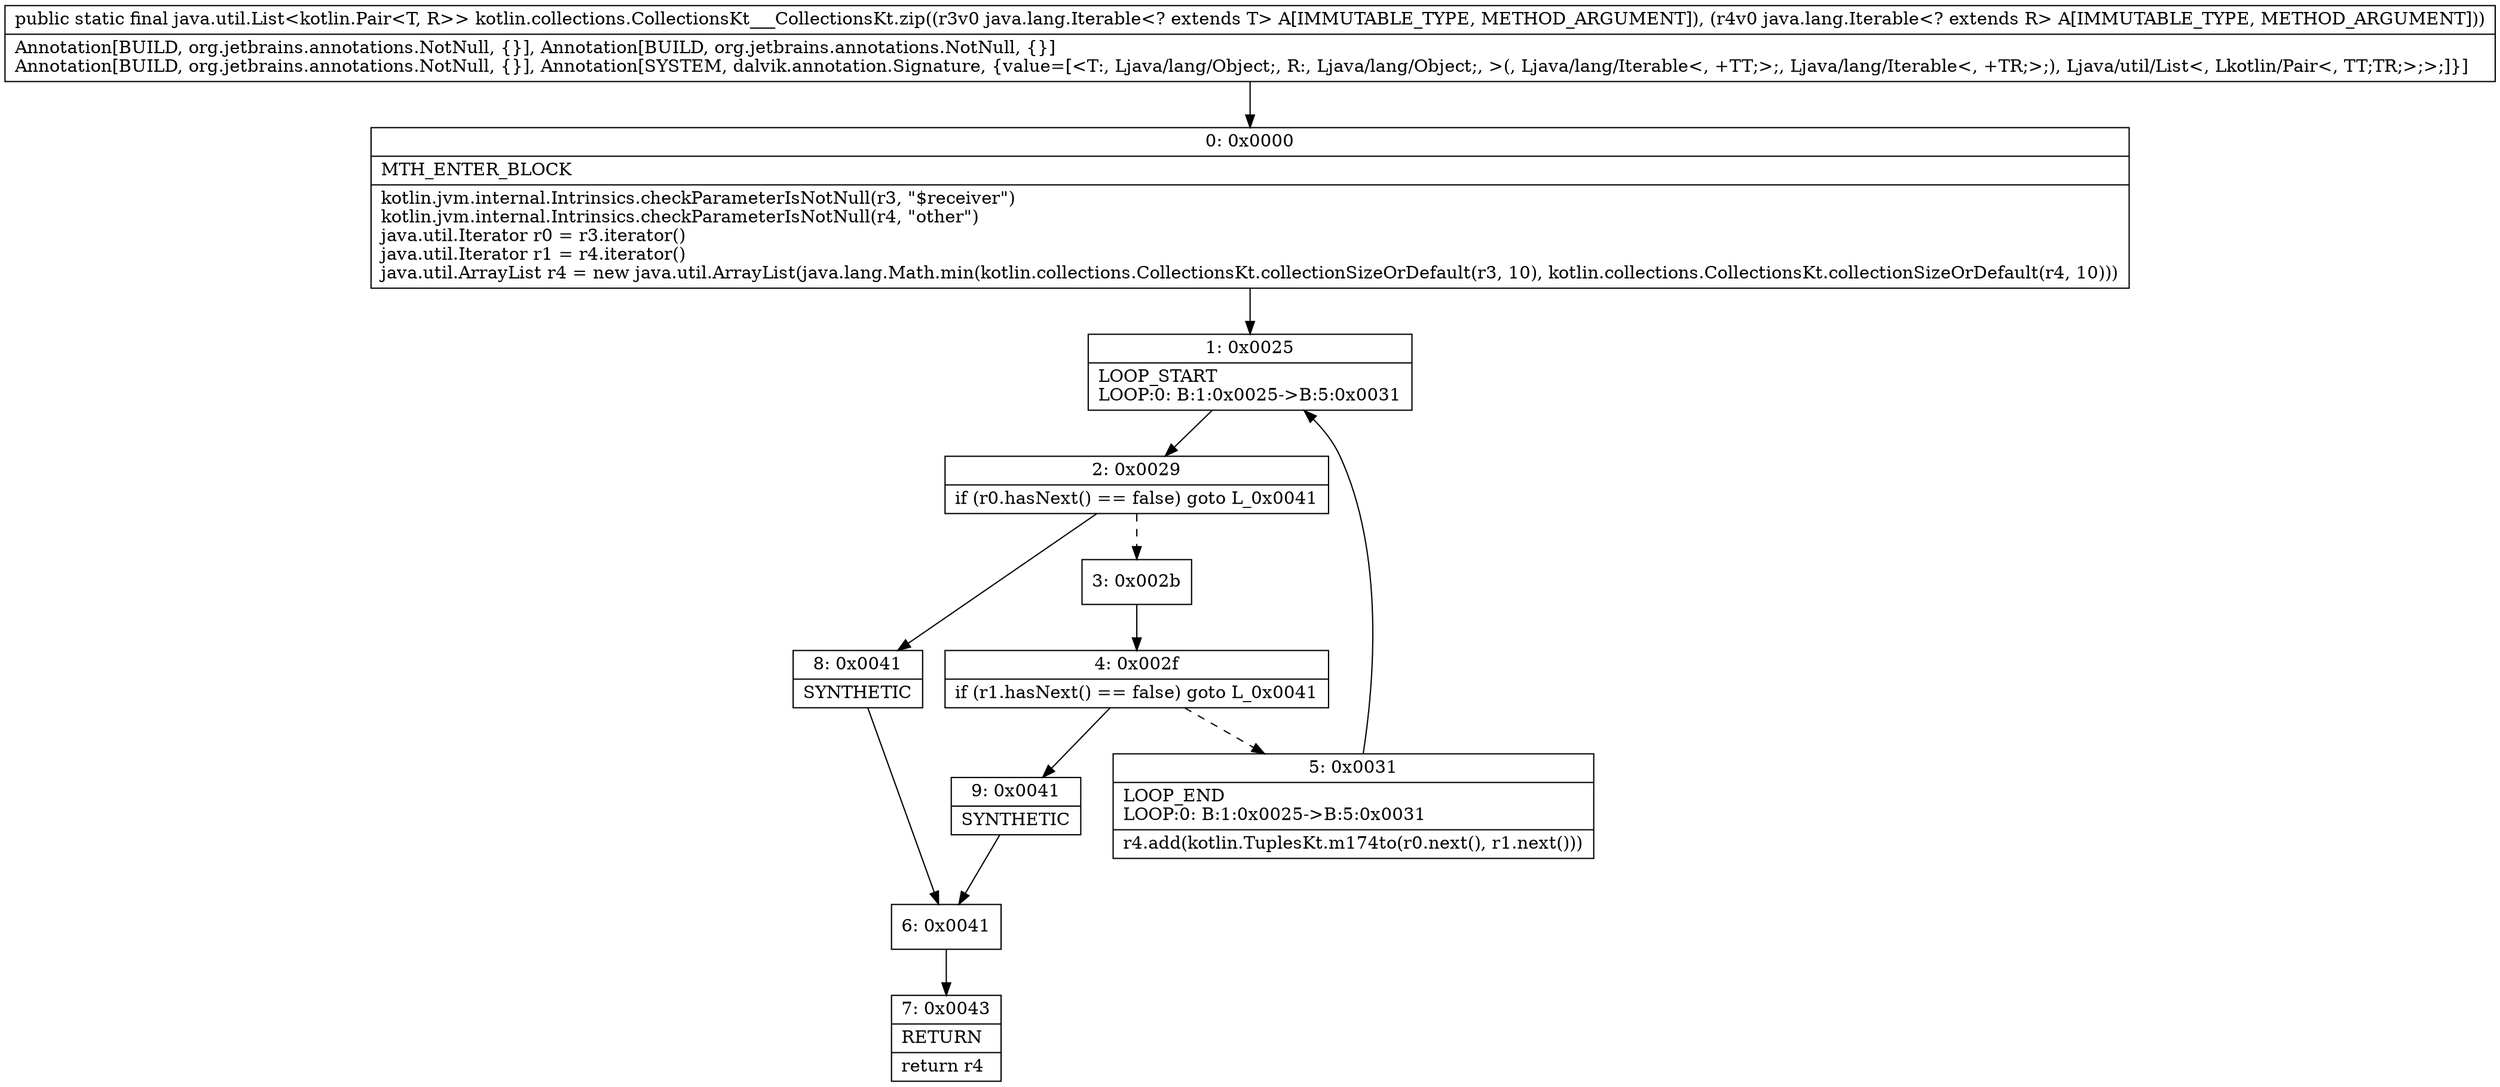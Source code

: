 digraph "CFG forkotlin.collections.CollectionsKt___CollectionsKt.zip(Ljava\/lang\/Iterable;Ljava\/lang\/Iterable;)Ljava\/util\/List;" {
Node_0 [shape=record,label="{0\:\ 0x0000|MTH_ENTER_BLOCK\l|kotlin.jvm.internal.Intrinsics.checkParameterIsNotNull(r3, \"$receiver\")\lkotlin.jvm.internal.Intrinsics.checkParameterIsNotNull(r4, \"other\")\ljava.util.Iterator r0 = r3.iterator()\ljava.util.Iterator r1 = r4.iterator()\ljava.util.ArrayList r4 = new java.util.ArrayList(java.lang.Math.min(kotlin.collections.CollectionsKt.collectionSizeOrDefault(r3, 10), kotlin.collections.CollectionsKt.collectionSizeOrDefault(r4, 10)))\l}"];
Node_1 [shape=record,label="{1\:\ 0x0025|LOOP_START\lLOOP:0: B:1:0x0025\-\>B:5:0x0031\l}"];
Node_2 [shape=record,label="{2\:\ 0x0029|if (r0.hasNext() == false) goto L_0x0041\l}"];
Node_3 [shape=record,label="{3\:\ 0x002b}"];
Node_4 [shape=record,label="{4\:\ 0x002f|if (r1.hasNext() == false) goto L_0x0041\l}"];
Node_5 [shape=record,label="{5\:\ 0x0031|LOOP_END\lLOOP:0: B:1:0x0025\-\>B:5:0x0031\l|r4.add(kotlin.TuplesKt.m174to(r0.next(), r1.next()))\l}"];
Node_6 [shape=record,label="{6\:\ 0x0041}"];
Node_7 [shape=record,label="{7\:\ 0x0043|RETURN\l|return r4\l}"];
Node_8 [shape=record,label="{8\:\ 0x0041|SYNTHETIC\l}"];
Node_9 [shape=record,label="{9\:\ 0x0041|SYNTHETIC\l}"];
MethodNode[shape=record,label="{public static final java.util.List\<kotlin.Pair\<T, R\>\> kotlin.collections.CollectionsKt___CollectionsKt.zip((r3v0 java.lang.Iterable\<? extends T\> A[IMMUTABLE_TYPE, METHOD_ARGUMENT]), (r4v0 java.lang.Iterable\<? extends R\> A[IMMUTABLE_TYPE, METHOD_ARGUMENT]))  | Annotation[BUILD, org.jetbrains.annotations.NotNull, \{\}], Annotation[BUILD, org.jetbrains.annotations.NotNull, \{\}]\lAnnotation[BUILD, org.jetbrains.annotations.NotNull, \{\}], Annotation[SYSTEM, dalvik.annotation.Signature, \{value=[\<T:, Ljava\/lang\/Object;, R:, Ljava\/lang\/Object;, \>(, Ljava\/lang\/Iterable\<, +TT;\>;, Ljava\/lang\/Iterable\<, +TR;\>;), Ljava\/util\/List\<, Lkotlin\/Pair\<, TT;TR;\>;\>;]\}]\l}"];
MethodNode -> Node_0;
Node_0 -> Node_1;
Node_1 -> Node_2;
Node_2 -> Node_3[style=dashed];
Node_2 -> Node_8;
Node_3 -> Node_4;
Node_4 -> Node_5[style=dashed];
Node_4 -> Node_9;
Node_5 -> Node_1;
Node_6 -> Node_7;
Node_8 -> Node_6;
Node_9 -> Node_6;
}


